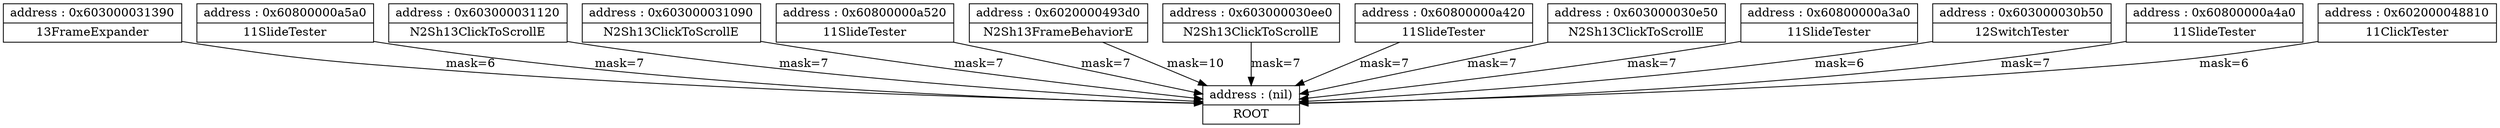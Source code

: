 digraph {
	node [shape=record]
	"node(nil)" [label = "{address : (nil) | ROOT}"];

	"node0x603000031390" -> "node(nil)" [color=black, label="mask=6"];
	"node0x60800000a5a0" -> "node(nil)" [color=black, label="mask=7"];
	"node0x603000031120" -> "node(nil)" [color=black, label="mask=7"];
	"node0x603000031090" -> "node(nil)" [color=black, label="mask=7"];
	"node0x60800000a520" -> "node(nil)" [color=black, label="mask=7"];
	"node0x6020000493d0" -> "node(nil)" [color=black, label="mask=10"];
	"node0x603000030ee0" -> "node(nil)" [color=black, label="mask=7"];
	"node0x60800000a420" -> "node(nil)" [color=black, label="mask=7"];
	"node0x603000030e50" -> "node(nil)" [color=black, label="mask=7"];
	"node0x60800000a3a0" -> "node(nil)" [color=black, label="mask=7"];
	"node0x603000030b50" -> "node(nil)" [color=black, label="mask=6"];
	"node0x60800000a4a0" -> "node(nil)" [color=black, label="mask=7"];
	"node0x602000048810" -> "node(nil)" [color=black, label="mask=6"];
	"node0x603000031390" [label = "{address : 0x603000031390 | 13FrameExpander}"];

	"node0x60800000a5a0" [label = "{address : 0x60800000a5a0 | 11SlideTester}"];

	"node0x603000031120" [label = "{address : 0x603000031120 | N2Sh13ClickToScrollE}"];

	"node0x603000031090" [label = "{address : 0x603000031090 | N2Sh13ClickToScrollE}"];

	"node0x60800000a520" [label = "{address : 0x60800000a520 | 11SlideTester}"];

	"node0x6020000493d0" [label = "{address : 0x6020000493d0 | N2Sh13FrameBehaviorE}"];

	"node0x603000030ee0" [label = "{address : 0x603000030ee0 | N2Sh13ClickToScrollE}"];

	"node0x60800000a420" [label = "{address : 0x60800000a420 | 11SlideTester}"];

	"node0x603000030e50" [label = "{address : 0x603000030e50 | N2Sh13ClickToScrollE}"];

	"node0x60800000a3a0" [label = "{address : 0x60800000a3a0 | 11SlideTester}"];

	"node0x603000030b50" [label = "{address : 0x603000030b50 | 12SwitchTester}"];

	"node0x60800000a4a0" [label = "{address : 0x60800000a4a0 | 11SlideTester}"];

	"node0x602000048810" [label = "{address : 0x602000048810 | 11ClickTester}"];

}
